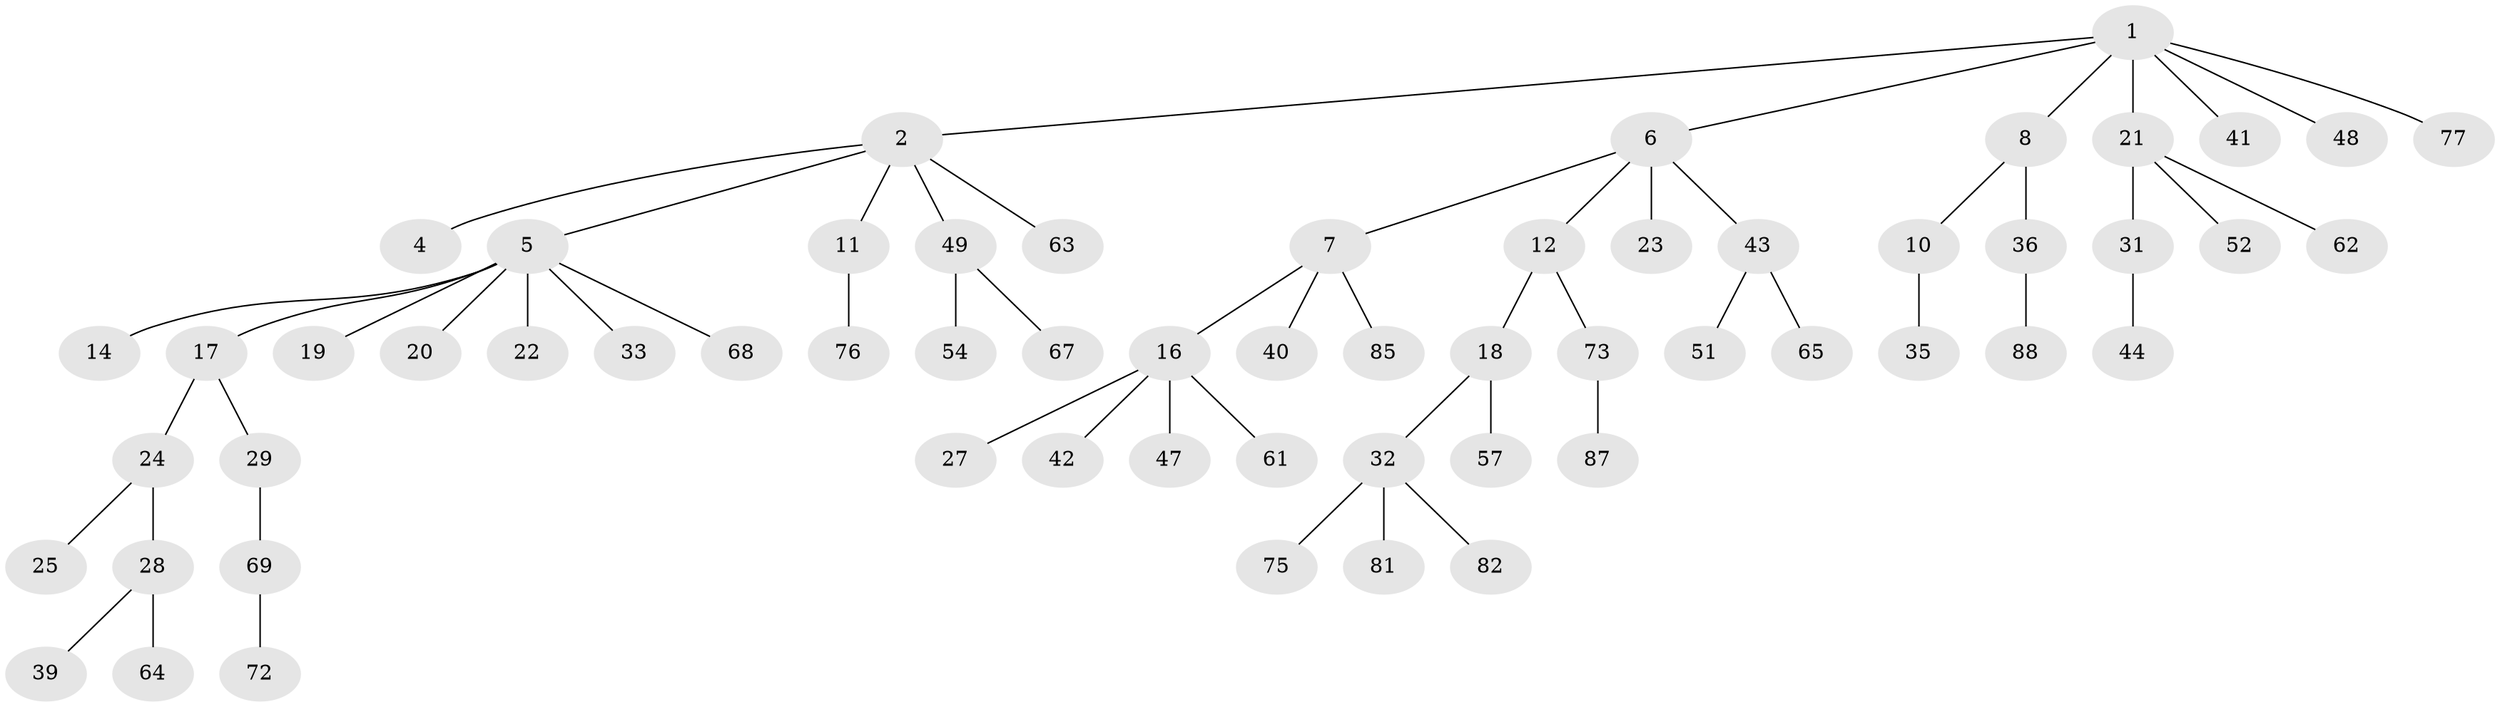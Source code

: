 // Generated by graph-tools (version 1.1) at 2025/24/03/03/25 07:24:08]
// undirected, 60 vertices, 59 edges
graph export_dot {
graph [start="1"]
  node [color=gray90,style=filled];
  1 [super="+3"];
  2 [super="+37"];
  4 [super="+13"];
  5 [super="+15"];
  6 [super="+9"];
  7 [super="+56"];
  8;
  10 [super="+34"];
  11 [super="+74"];
  12 [super="+70"];
  14 [super="+50"];
  16 [super="+59"];
  17 [super="+60"];
  18 [super="+26"];
  19 [super="+83"];
  20;
  21 [super="+30"];
  22;
  23;
  24;
  25 [super="+45"];
  27;
  28 [super="+38"];
  29 [super="+53"];
  31 [super="+90"];
  32 [super="+55"];
  33;
  35;
  36;
  39;
  40;
  41 [super="+66"];
  42;
  43 [super="+46"];
  44 [super="+78"];
  47 [super="+80"];
  48;
  49 [super="+71"];
  51 [super="+79"];
  52;
  54 [super="+58"];
  57;
  61;
  62;
  63 [super="+84"];
  64;
  65;
  67;
  68;
  69;
  72;
  73 [super="+86"];
  75;
  76;
  77 [super="+89"];
  81;
  82;
  85;
  87;
  88;
  1 -- 2;
  1 -- 6;
  1 -- 77;
  1 -- 48;
  1 -- 21;
  1 -- 8;
  1 -- 41;
  2 -- 4;
  2 -- 5;
  2 -- 11;
  2 -- 49;
  2 -- 63;
  5 -- 14;
  5 -- 20;
  5 -- 33;
  5 -- 68;
  5 -- 17;
  5 -- 19;
  5 -- 22;
  6 -- 7;
  6 -- 12;
  6 -- 23;
  6 -- 43;
  7 -- 16;
  7 -- 40;
  7 -- 85;
  8 -- 10;
  8 -- 36;
  10 -- 35;
  11 -- 76;
  12 -- 18;
  12 -- 73;
  16 -- 27;
  16 -- 42;
  16 -- 47;
  16 -- 61;
  17 -- 24;
  17 -- 29;
  18 -- 32;
  18 -- 57;
  21 -- 31;
  21 -- 52;
  21 -- 62;
  24 -- 25;
  24 -- 28;
  28 -- 39;
  28 -- 64;
  29 -- 69;
  31 -- 44;
  32 -- 75;
  32 -- 81;
  32 -- 82;
  36 -- 88;
  43 -- 65;
  43 -- 51;
  49 -- 54;
  49 -- 67;
  69 -- 72;
  73 -- 87;
}
